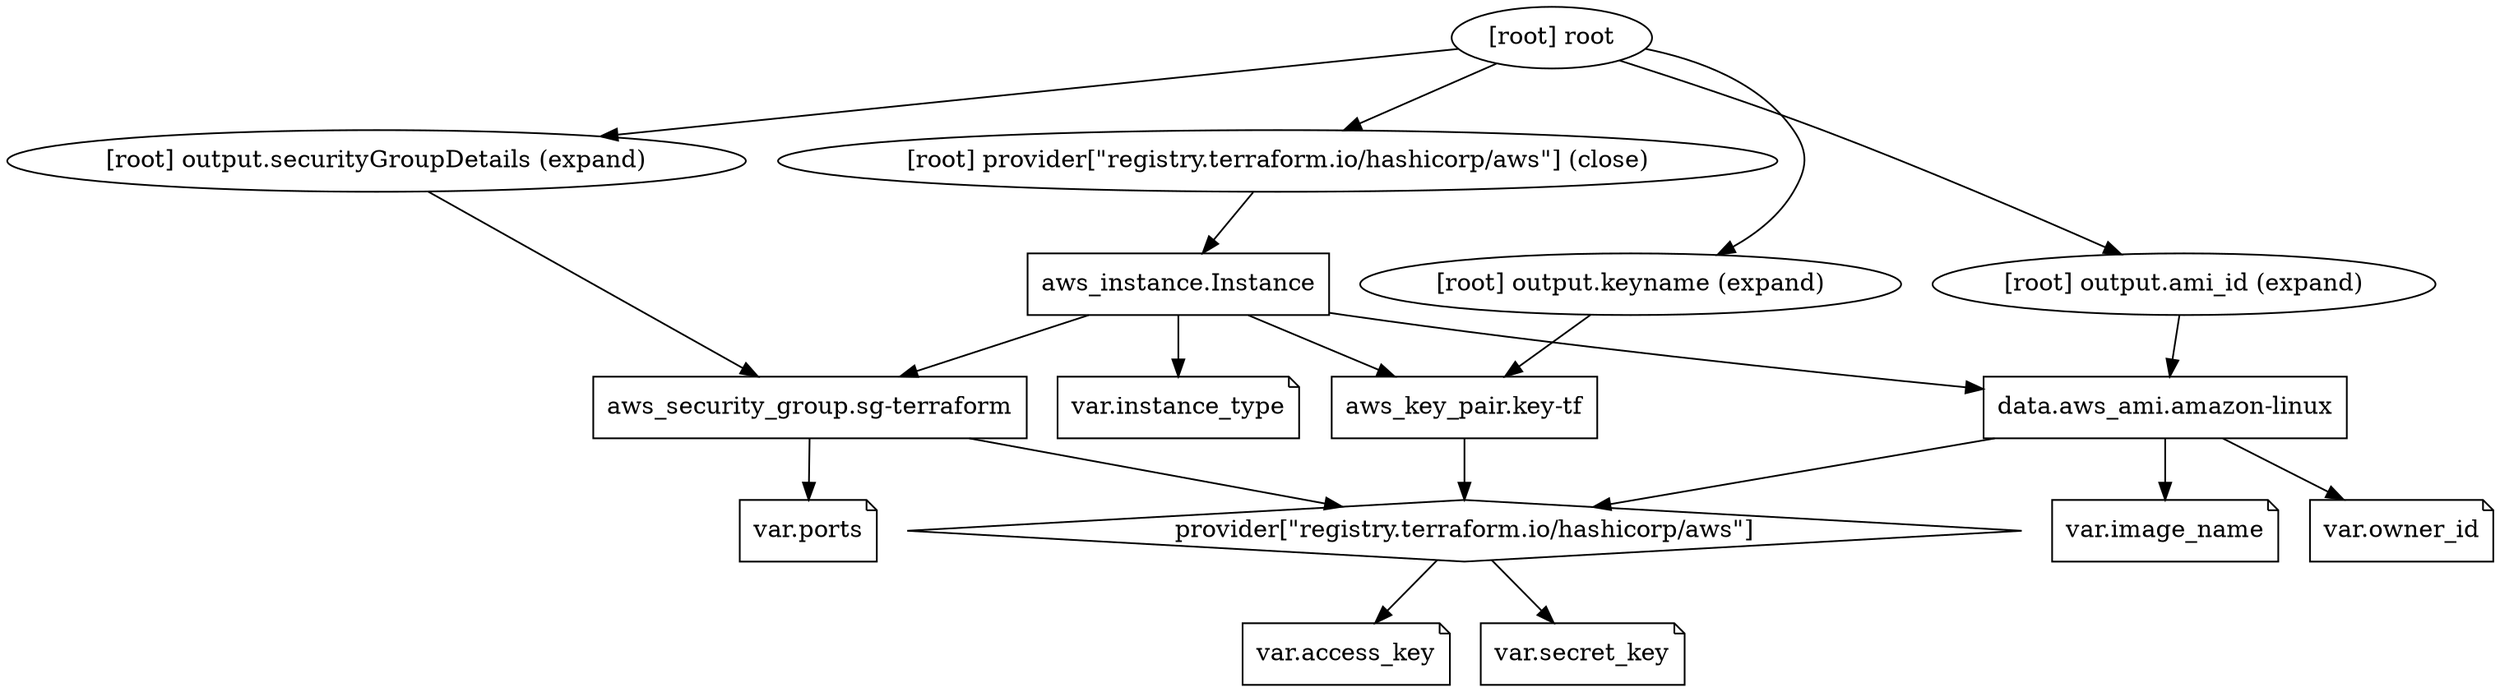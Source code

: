 digraph {
	compound = "true"
	newrank = "true"
	subgraph "root" {
		"[root] aws_instance.Instance (expand)" [label = "aws_instance.Instance", shape = "box"]
		"[root] aws_key_pair.key-tf (expand)" [label = "aws_key_pair.key-tf", shape = "box"]
		"[root] aws_security_group.sg-terraform (expand)" [label = "aws_security_group.sg-terraform", shape = "box"]
		"[root] data.aws_ami.amazon-linux (expand)" [label = "data.aws_ami.amazon-linux", shape = "box"]
		"[root] provider[\"registry.terraform.io/hashicorp/aws\"]" [label = "provider[\"registry.terraform.io/hashicorp/aws\"]", shape = "diamond"]
		"[root] var.access_key" [label = "var.access_key", shape = "note"]
		"[root] var.image_name" [label = "var.image_name", shape = "note"]
		"[root] var.instance_type" [label = "var.instance_type", shape = "note"]
		"[root] var.owner_id" [label = "var.owner_id", shape = "note"]
		"[root] var.ports" [label = "var.ports", shape = "note"]
		"[root] var.secret_key" [label = "var.secret_key", shape = "note"]
		"[root] aws_instance.Instance (expand)" -> "[root] aws_key_pair.key-tf (expand)"
		"[root] aws_instance.Instance (expand)" -> "[root] aws_security_group.sg-terraform (expand)"
		"[root] aws_instance.Instance (expand)" -> "[root] data.aws_ami.amazon-linux (expand)"
		"[root] aws_instance.Instance (expand)" -> "[root] var.instance_type"
		"[root] aws_key_pair.key-tf (expand)" -> "[root] provider[\"registry.terraform.io/hashicorp/aws\"]"
		"[root] aws_security_group.sg-terraform (expand)" -> "[root] provider[\"registry.terraform.io/hashicorp/aws\"]"
		"[root] aws_security_group.sg-terraform (expand)" -> "[root] var.ports"
		"[root] data.aws_ami.amazon-linux (expand)" -> "[root] provider[\"registry.terraform.io/hashicorp/aws\"]"
		"[root] data.aws_ami.amazon-linux (expand)" -> "[root] var.image_name"
		"[root] data.aws_ami.amazon-linux (expand)" -> "[root] var.owner_id"
		"[root] output.ami_id (expand)" -> "[root] data.aws_ami.amazon-linux (expand)"
		"[root] output.keyname (expand)" -> "[root] aws_key_pair.key-tf (expand)"
		"[root] output.securityGroupDetails (expand)" -> "[root] aws_security_group.sg-terraform (expand)"
		"[root] provider[\"registry.terraform.io/hashicorp/aws\"] (close)" -> "[root] aws_instance.Instance (expand)"
		"[root] provider[\"registry.terraform.io/hashicorp/aws\"]" -> "[root] var.access_key"
		"[root] provider[\"registry.terraform.io/hashicorp/aws\"]" -> "[root] var.secret_key"
		"[root] root" -> "[root] output.ami_id (expand)"
		"[root] root" -> "[root] output.keyname (expand)"
		"[root] root" -> "[root] output.securityGroupDetails (expand)"
		"[root] root" -> "[root] provider[\"registry.terraform.io/hashicorp/aws\"] (close)"
	}
}

